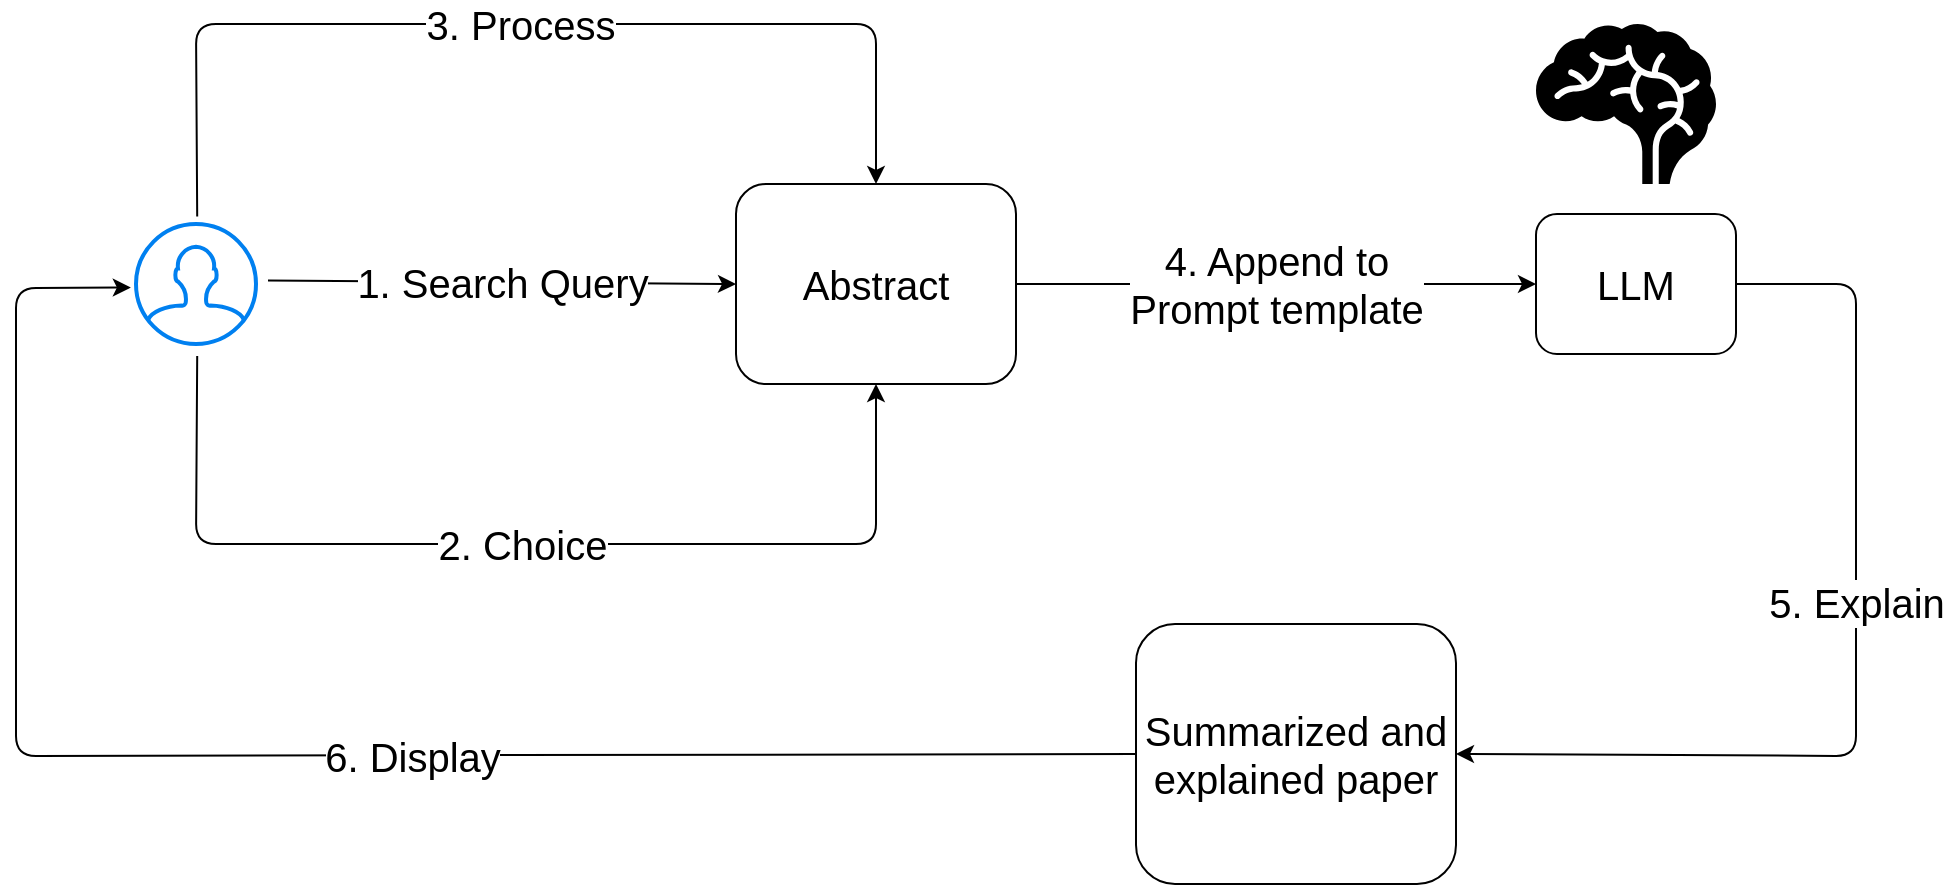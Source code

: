 <mxfile>
    <diagram id="f-ikPNyAvk6RHvdQjy5O" name="Page-1">
        <mxGraphModel dx="1157" dy="779" grid="1" gridSize="10" guides="0" tooltips="1" connect="1" arrows="1" fold="1" page="1" pageScale="2" pageWidth="1169" pageHeight="827" math="0" shadow="0">
            <root>
                <mxCell id="0"/>
                <mxCell id="1" parent="0"/>
                <mxCell id="29" value="" style="group" parent="1" vertex="1" connectable="0">
                    <mxGeometry x="20" y="40" width="920" height="430" as="geometry"/>
                </mxCell>
                <mxCell id="2" value="" style="html=1;verticalLabelPosition=bottom;align=center;labelBackgroundColor=#ffffff;verticalAlign=top;strokeWidth=2;strokeColor=#0080F0;shadow=0;dashed=0;shape=mxgraph.ios7.icons.user;" parent="29" vertex="1">
                    <mxGeometry x="60" y="100" width="60" height="60" as="geometry"/>
                </mxCell>
                <mxCell id="5" value="&lt;font style=&quot;font-size: 20px;&quot;&gt;Abstract&lt;/font&gt;" style="rounded=1;whiteSpace=wrap;html=1;" parent="29" vertex="1">
                    <mxGeometry x="360" y="80" width="140" height="100" as="geometry"/>
                </mxCell>
                <mxCell id="7" value="" style="endArrow=classic;html=1;exitX=1.1;exitY=0.471;exitDx=0;exitDy=0;exitPerimeter=0;entryX=0;entryY=0.5;entryDx=0;entryDy=0;" parent="29" source="2" target="5" edge="1">
                    <mxGeometry relative="1" as="geometry">
                        <mxPoint x="150" y="129.42" as="sourcePoint"/>
                        <mxPoint x="260" y="130" as="targetPoint"/>
                    </mxGeometry>
                </mxCell>
                <mxCell id="8" value="&lt;font style=&quot;font-size: 20px;&quot;&gt;1. Search Query&lt;/font&gt;" style="edgeLabel;resizable=0;html=1;align=center;verticalAlign=middle;" parent="7" connectable="0" vertex="1">
                    <mxGeometry relative="1" as="geometry"/>
                </mxCell>
                <mxCell id="11" value="" style="endArrow=classic;html=1;exitX=0.51;exitY=1.1;exitDx=0;exitDy=0;exitPerimeter=0;entryX=0.5;entryY=1;entryDx=0;entryDy=0;" parent="29" source="2" target="5" edge="1">
                    <mxGeometry relative="1" as="geometry">
                        <mxPoint x="440" y="260" as="sourcePoint"/>
                        <mxPoint x="640" y="260" as="targetPoint"/>
                        <Array as="points">
                            <mxPoint x="90" y="260"/>
                            <mxPoint x="430" y="260"/>
                        </Array>
                    </mxGeometry>
                </mxCell>
                <mxCell id="12" value="&lt;font style=&quot;font-size: 20px;&quot;&gt;2. Choice&lt;/font&gt;" style="edgeLabel;resizable=0;html=1;align=center;verticalAlign=middle;" parent="11" connectable="0" vertex="1">
                    <mxGeometry relative="1" as="geometry"/>
                </mxCell>
                <mxCell id="13" value="" style="endArrow=classic;html=1;exitX=0.51;exitY=-0.062;exitDx=0;exitDy=0;exitPerimeter=0;entryX=0.5;entryY=0;entryDx=0;entryDy=0;" parent="29" source="2" target="5" edge="1">
                    <mxGeometry relative="1" as="geometry">
                        <mxPoint x="100.6" y="-60" as="sourcePoint"/>
                        <mxPoint x="440" y="-46" as="targetPoint"/>
                        <Array as="points">
                            <mxPoint x="90"/>
                            <mxPoint x="260"/>
                            <mxPoint x="430"/>
                        </Array>
                    </mxGeometry>
                </mxCell>
                <mxCell id="14" value="&lt;font style=&quot;font-size: 20px;&quot;&gt;3. Process&lt;/font&gt;" style="edgeLabel;resizable=0;html=1;align=center;verticalAlign=middle;" parent="13" connectable="0" vertex="1">
                    <mxGeometry relative="1" as="geometry"/>
                </mxCell>
                <mxCell id="15" value="&lt;font style=&quot;font-size: 20px;&quot;&gt;LLM&lt;/font&gt;" style="rounded=1;whiteSpace=wrap;html=1;" parent="29" vertex="1">
                    <mxGeometry x="760" y="95" width="100" height="70" as="geometry"/>
                </mxCell>
                <mxCell id="16" value="" style="shape=mxgraph.signs.healthcare.brain;html=1;pointerEvents=1;fillColor=#000000;strokeColor=none;verticalLabelPosition=bottom;verticalAlign=top;align=center;" parent="29" vertex="1">
                    <mxGeometry x="760" width="90" height="80" as="geometry"/>
                </mxCell>
                <mxCell id="17" value="" style="endArrow=classic;html=1;exitX=1;exitY=0.5;exitDx=0;exitDy=0;entryX=0;entryY=0.5;entryDx=0;entryDy=0;" parent="29" source="5" target="15" edge="1">
                    <mxGeometry relative="1" as="geometry">
                        <mxPoint x="560" y="180" as="sourcePoint"/>
                        <mxPoint x="760" y="120" as="targetPoint"/>
                    </mxGeometry>
                </mxCell>
                <mxCell id="18" value="&lt;font style=&quot;font-size: 20px;&quot;&gt;4. Append to &lt;br&gt;Prompt template&lt;/font&gt;" style="edgeLabel;resizable=0;html=1;align=center;verticalAlign=middle;" parent="17" connectable="0" vertex="1">
                    <mxGeometry relative="1" as="geometry"/>
                </mxCell>
                <mxCell id="22" value="&lt;font style=&quot;font-size: 20px;&quot;&gt;Summarized and explained paper&lt;/font&gt;" style="rounded=1;whiteSpace=wrap;html=1;" parent="29" vertex="1">
                    <mxGeometry x="560" y="300" width="160" height="130" as="geometry"/>
                </mxCell>
                <mxCell id="25" value="" style="endArrow=classic;html=1;exitX=1;exitY=0.5;exitDx=0;exitDy=0;entryX=1;entryY=0.5;entryDx=0;entryDy=0;" parent="29" source="15" target="22" edge="1">
                    <mxGeometry relative="1" as="geometry">
                        <mxPoint x="440" y="200" as="sourcePoint"/>
                        <mxPoint x="640" y="200" as="targetPoint"/>
                        <Array as="points">
                            <mxPoint x="920" y="130"/>
                            <mxPoint x="920" y="366"/>
                        </Array>
                    </mxGeometry>
                </mxCell>
                <mxCell id="26" value="&lt;font style=&quot;font-size: 20px;&quot;&gt;5. Explain&lt;/font&gt;" style="edgeLabel;resizable=0;html=1;align=center;verticalAlign=middle;" parent="25" connectable="0" vertex="1">
                    <mxGeometry relative="1" as="geometry">
                        <mxPoint y="-29" as="offset"/>
                    </mxGeometry>
                </mxCell>
                <mxCell id="27" value="" style="endArrow=classic;html=1;exitX=0;exitY=0.5;exitDx=0;exitDy=0;entryX=-0.043;entryY=0.529;entryDx=0;entryDy=0;entryPerimeter=0;" parent="29" source="22" target="2" edge="1">
                    <mxGeometry relative="1" as="geometry">
                        <mxPoint x="440" y="200" as="sourcePoint"/>
                        <mxPoint x="640" y="200" as="targetPoint"/>
                        <Array as="points">
                            <mxPoint y="366"/>
                            <mxPoint y="132"/>
                        </Array>
                    </mxGeometry>
                </mxCell>
                <mxCell id="28" value="&lt;font style=&quot;font-size: 20px;&quot;&gt;6. Display&lt;/font&gt;" style="edgeLabel;resizable=0;html=1;align=center;verticalAlign=middle;" parent="27" connectable="0" vertex="1">
                    <mxGeometry relative="1" as="geometry">
                        <mxPoint x="63" as="offset"/>
                    </mxGeometry>
                </mxCell>
            </root>
        </mxGraphModel>
    </diagram>
</mxfile>